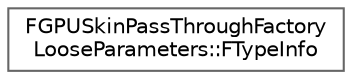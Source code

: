 digraph "Graphical Class Hierarchy"
{
 // INTERACTIVE_SVG=YES
 // LATEX_PDF_SIZE
  bgcolor="transparent";
  edge [fontname=Helvetica,fontsize=10,labelfontname=Helvetica,labelfontsize=10];
  node [fontname=Helvetica,fontsize=10,shape=box,height=0.2,width=0.4];
  rankdir="LR";
  Node0 [id="Node000000",label="FGPUSkinPassThroughFactory\lLooseParameters::FTypeInfo",height=0.2,width=0.4,color="grey40", fillcolor="white", style="filled",URL="$d4/ddb/structFGPUSkinPassThroughFactoryLooseParameters_1_1FTypeInfo.html",tooltip=" "];
}
